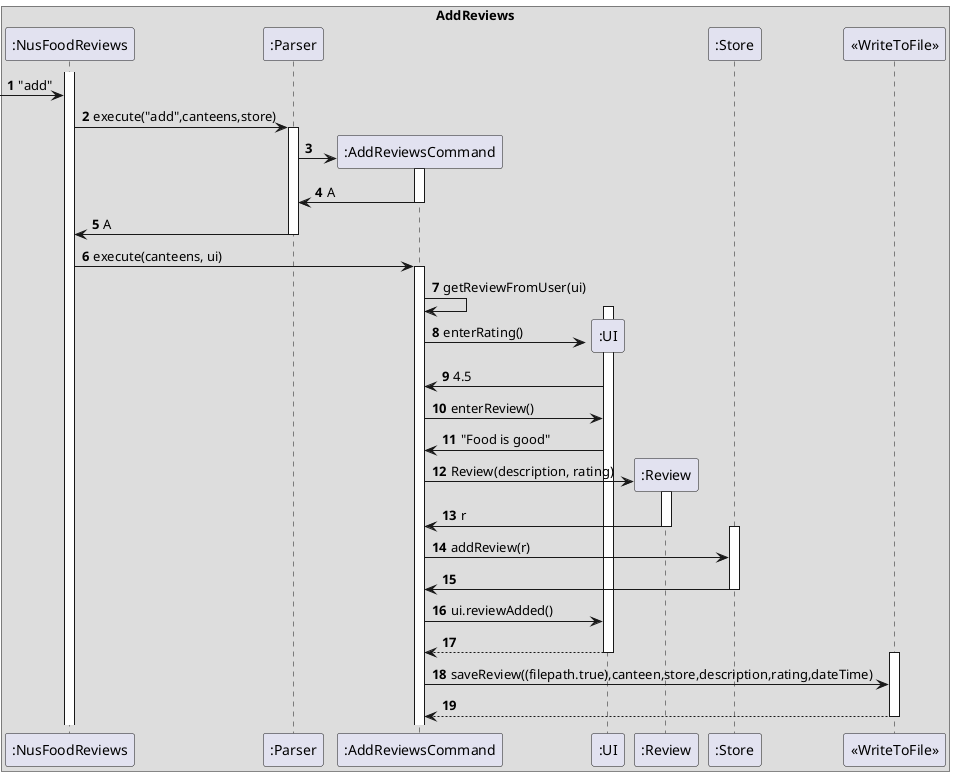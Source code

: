 @startuml
'https://plantuml.com/sequence-diagram

autonumber
box AddReviews

activate ":NusFoodReviews"
-> ":NusFoodReviews" : "add"

":NusFoodReviews"-> ":Parser": execute("add",canteens,store)
activate ":Parser"
create ":AddReviewsCommand"
":Parser" -> ":AddReviewsCommand"
activate ":AddReviewsCommand"
":AddReviewsCommand" -> ":Parser" : A
deactivate ":AddReviewsCommand"
":Parser" -> ":NusFoodReviews": A
deactivate ":Parser"
":NusFoodReviews" -> ":AddReviewsCommand" : execute(canteens, ui)
activate ":AddReviewsCommand"
":AddReviewsCommand" -> ":AddReviewsCommand" : getReviewFromUser(ui)
create ":UI"
activate ":UI"
":AddReviewsCommand" -> ":UI": enterRating()
":UI" -> ":AddReviewsCommand": 4.5
":AddReviewsCommand" -> ":UI": enterReview()
":UI" -> ":AddReviewsCommand": "Food is good"
create ":Review"
":AddReviewsCommand" -> ":Review" : Review(description, rating)
activate ":Review"
":Review" -> ":AddReviewsCommand" : r
deactivate ":Review"
activate ":Store"
":AddReviewsCommand" -> ":Store" : addReview(r)
":Store" -> ":AddReviewsCommand"
deactivate ":Store"
":AddReviewsCommand" -> ":UI" : ui.reviewAdded()
":UI" --> ":AddReviewsCommand"
deactivate ":UI"
activate "<<WriteToFile>>"
":AddReviewsCommand" -> "<<WriteToFile>>" : saveReview((filepath.true),canteen,store,description,rating,dateTime)
"<<WriteToFile>>" --> ":AddReviewsCommand"
deactivate "<<WriteToFile>>"

'->":AddReviewsCommand": execute(canteens,ui)
'activate ":AddReviewsCommand"
'alt canteens.size()>0
'    activate ":Store"
'    ":Store"-->":AddReviewsCommand":store
'    deactivate ":Store"
'    ":AddReviewsCommand"->":Store":getReviews()
'    activate ":Store"
'    ":Store"-->":AddReviewsCommand":reviews
'    deactivate ":Store"
'    ":AddReviewsCommand"->":Store":getAverageRating()
'    activate ":Store"
'    ":Store"-->":AddReviewsCommand":averageRating
'    deactivate ":Store"
'    ":AddReviewsCommand"->":Store":getStoreName()
'    activate ":Store"
'    ":Store"-->":AddReviewsCommand":storeName
'    deactivate ":Store"
'    ":AddReviewsCommand"->":Ui":showReviews(storeName, reviews,averageRating)
'    activate ":Ui"
'    ":Ui"-->":AddReviewsCommand"
'    deactivate ":Ui"
'    ":AddReviewsCommand"->":Ui":showDeleteReview()
'    activate ":Ui"
'    ":Ui"-->":DeleteReviewsCommand"
'    deactivate ":Ui"
'    ":DeleteReviewsCommand"->":Ui":readCommand()
'    activate ":Ui"
'    ":Ui"-->":DeleteReviewsCommand":line
'    deactivate ":Ui"
'    alt line.equals("cancel")
'    ":DeleteReviewsCommand"->":Ui":showReviewNotDeleted
'    activate ":Ui"
'    ":Ui"-->":DeleteReviewsCommand"
'    deactivate ":Ui"
'    end
'    ":DeleteReviewsCommand"->":Store":deleteReview(reviewIndex)
'    activate ":Store"
'    ":Store"-->":DeleteReviewsCommand"
'    deactivate ":Store"
'    ":DeleteReviewsCommand"->":Ui":reviewDeleted()
'    activate ":Ui"
'    ":Ui"-->":DeleteReviewsCommand"
'    deactivate ":Ui"
'    ":DeleteReviewsCommand"->":Storage":save()
'    activate ":Storage"
'    ":Storage"-->":DeleteReviewsCommand"
'    deactivate ":Storage"
'    <--":DeleteReviewsCommand"
'end
'deactivate ":DeleteReviewsCommand"
@enduml